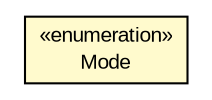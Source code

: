 #!/usr/local/bin/dot
#
# Class diagram 
# Generated by UMLGraph version R5_6-24-gf6e263 (http://www.umlgraph.org/)
#

digraph G {
	edge [fontname="arial",fontsize=10,labelfontname="arial",labelfontsize=10];
	node [fontname="arial",fontsize=10,shape=plaintext];
	nodesep=0.25;
	ranksep=0.5;
	// org.osmdroid.samplefragments.drawing.CustomPaintingSurface.Mode
	c64276 [label=<<table title="org.osmdroid.samplefragments.drawing.CustomPaintingSurface.Mode" border="0" cellborder="1" cellspacing="0" cellpadding="2" port="p" bgcolor="lemonChiffon" href="./CustomPaintingSurface.Mode.html">
		<tr><td><table border="0" cellspacing="0" cellpadding="1">
<tr><td align="center" balign="center"> &#171;enumeration&#187; </td></tr>
<tr><td align="center" balign="center"> Mode </td></tr>
		</table></td></tr>
		</table>>, URL="./CustomPaintingSurface.Mode.html", fontname="arial", fontcolor="black", fontsize=10.0];
}

